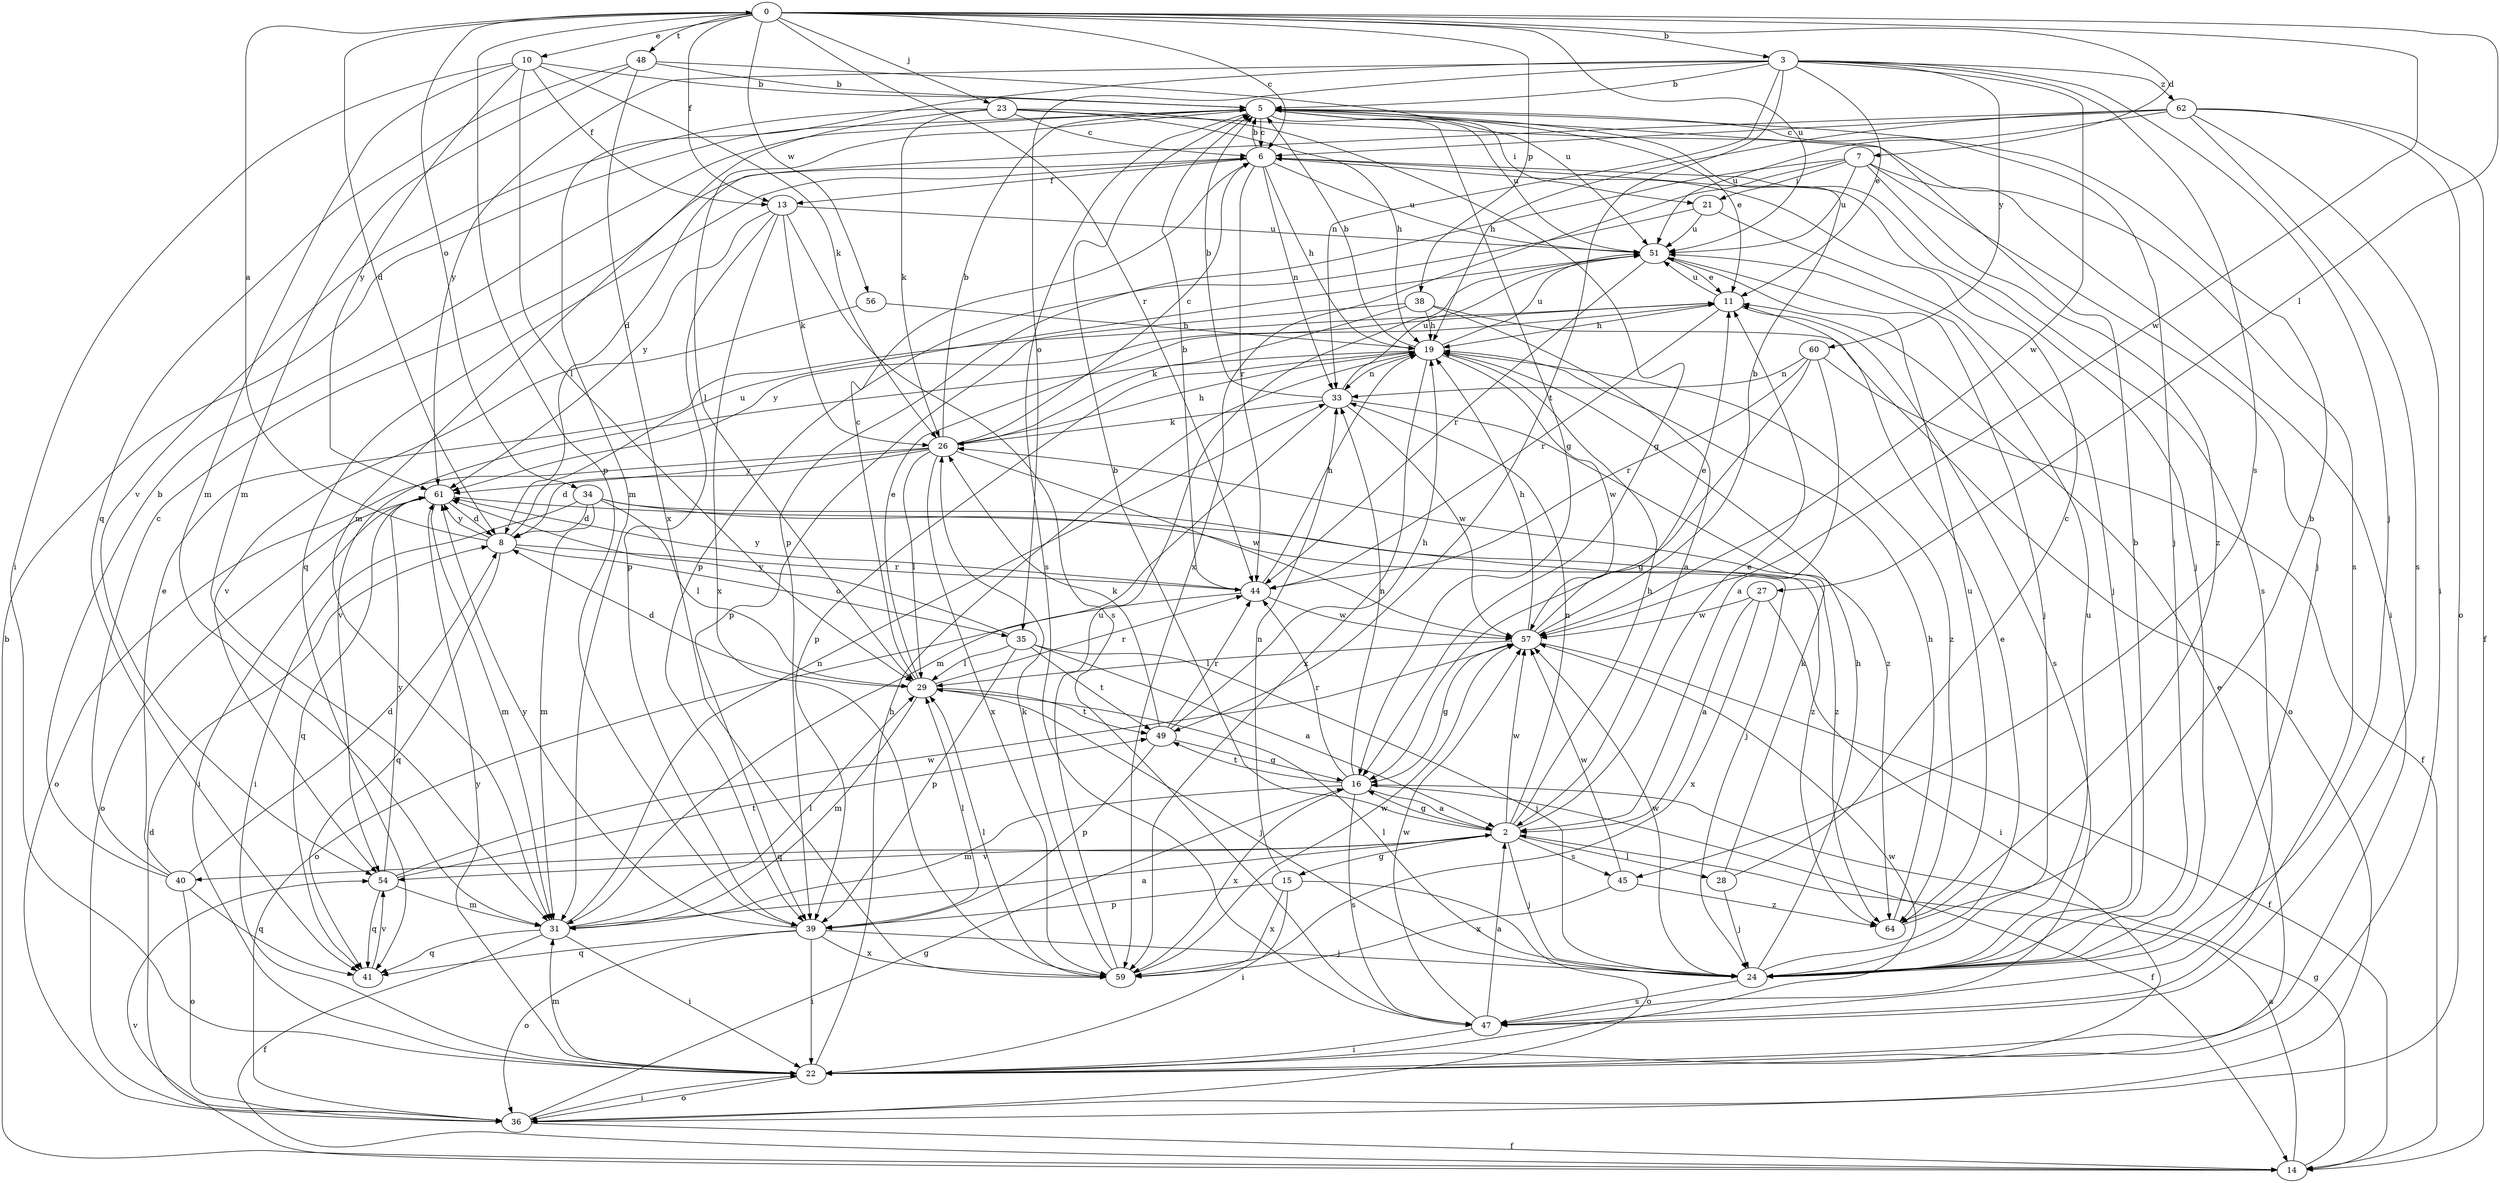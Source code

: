 strict digraph  {
0;
2;
3;
5;
6;
7;
8;
10;
11;
13;
14;
15;
16;
19;
21;
22;
23;
24;
26;
27;
28;
29;
31;
33;
34;
35;
36;
38;
39;
40;
41;
44;
45;
47;
48;
49;
51;
54;
56;
57;
59;
60;
61;
62;
64;
0 -> 3  [label=b];
0 -> 6  [label=c];
0 -> 7  [label=d];
0 -> 8  [label=d];
0 -> 10  [label=e];
0 -> 13  [label=f];
0 -> 23  [label=j];
0 -> 27  [label=l];
0 -> 34  [label=o];
0 -> 38  [label=p];
0 -> 39  [label=p];
0 -> 44  [label=r];
0 -> 48  [label=t];
0 -> 51  [label=u];
0 -> 56  [label=w];
0 -> 57  [label=w];
2 -> 5  [label=b];
2 -> 11  [label=e];
2 -> 15  [label=g];
2 -> 16  [label=g];
2 -> 19  [label=h];
2 -> 24  [label=j];
2 -> 28  [label=l];
2 -> 33  [label=n];
2 -> 40  [label=q];
2 -> 45  [label=s];
2 -> 54  [label=v];
2 -> 57  [label=w];
3 -> 5  [label=b];
3 -> 11  [label=e];
3 -> 24  [label=j];
3 -> 31  [label=m];
3 -> 33  [label=n];
3 -> 35  [label=o];
3 -> 45  [label=s];
3 -> 49  [label=t];
3 -> 57  [label=w];
3 -> 60  [label=y];
3 -> 61  [label=y];
3 -> 62  [label=z];
5 -> 6  [label=c];
5 -> 11  [label=e];
5 -> 16  [label=g];
5 -> 21  [label=i];
5 -> 24  [label=j];
5 -> 29  [label=l];
5 -> 47  [label=s];
5 -> 51  [label=u];
6 -> 5  [label=b];
6 -> 13  [label=f];
6 -> 19  [label=h];
6 -> 24  [label=j];
6 -> 33  [label=n];
6 -> 41  [label=q];
6 -> 44  [label=r];
6 -> 47  [label=s];
6 -> 51  [label=u];
7 -> 21  [label=i];
7 -> 22  [label=i];
7 -> 24  [label=j];
7 -> 39  [label=p];
7 -> 51  [label=u];
7 -> 59  [label=x];
7 -> 64  [label=z];
8 -> 0  [label=a];
8 -> 35  [label=o];
8 -> 41  [label=q];
8 -> 44  [label=r];
8 -> 51  [label=u];
8 -> 61  [label=y];
10 -> 5  [label=b];
10 -> 13  [label=f];
10 -> 22  [label=i];
10 -> 26  [label=k];
10 -> 29  [label=l];
10 -> 31  [label=m];
10 -> 61  [label=y];
11 -> 19  [label=h];
11 -> 44  [label=r];
11 -> 47  [label=s];
11 -> 51  [label=u];
11 -> 61  [label=y];
13 -> 26  [label=k];
13 -> 39  [label=p];
13 -> 47  [label=s];
13 -> 51  [label=u];
13 -> 59  [label=x];
13 -> 61  [label=y];
14 -> 2  [label=a];
14 -> 5  [label=b];
14 -> 16  [label=g];
14 -> 54  [label=v];
15 -> 22  [label=i];
15 -> 33  [label=n];
15 -> 36  [label=o];
15 -> 39  [label=p];
15 -> 59  [label=x];
16 -> 2  [label=a];
16 -> 14  [label=f];
16 -> 31  [label=m];
16 -> 33  [label=n];
16 -> 44  [label=r];
16 -> 47  [label=s];
16 -> 49  [label=t];
16 -> 59  [label=x];
19 -> 5  [label=b];
19 -> 33  [label=n];
19 -> 39  [label=p];
19 -> 51  [label=u];
19 -> 54  [label=v];
19 -> 57  [label=w];
19 -> 59  [label=x];
19 -> 64  [label=z];
21 -> 24  [label=j];
21 -> 39  [label=p];
21 -> 51  [label=u];
22 -> 11  [label=e];
22 -> 19  [label=h];
22 -> 31  [label=m];
22 -> 36  [label=o];
22 -> 57  [label=w];
22 -> 61  [label=y];
23 -> 6  [label=c];
23 -> 16  [label=g];
23 -> 19  [label=h];
23 -> 26  [label=k];
23 -> 31  [label=m];
23 -> 47  [label=s];
23 -> 54  [label=v];
24 -> 5  [label=b];
24 -> 11  [label=e];
24 -> 19  [label=h];
24 -> 29  [label=l];
24 -> 47  [label=s];
24 -> 51  [label=u];
24 -> 57  [label=w];
26 -> 5  [label=b];
26 -> 6  [label=c];
26 -> 8  [label=d];
26 -> 19  [label=h];
26 -> 29  [label=l];
26 -> 36  [label=o];
26 -> 57  [label=w];
26 -> 59  [label=x];
26 -> 61  [label=y];
27 -> 2  [label=a];
27 -> 22  [label=i];
27 -> 57  [label=w];
27 -> 59  [label=x];
28 -> 6  [label=c];
28 -> 24  [label=j];
28 -> 26  [label=k];
29 -> 6  [label=c];
29 -> 8  [label=d];
29 -> 11  [label=e];
29 -> 24  [label=j];
29 -> 31  [label=m];
29 -> 44  [label=r];
29 -> 49  [label=t];
31 -> 2  [label=a];
31 -> 14  [label=f];
31 -> 22  [label=i];
31 -> 29  [label=l];
31 -> 33  [label=n];
31 -> 41  [label=q];
33 -> 5  [label=b];
33 -> 26  [label=k];
33 -> 31  [label=m];
33 -> 51  [label=u];
33 -> 57  [label=w];
33 -> 64  [label=z];
34 -> 8  [label=d];
34 -> 22  [label=i];
34 -> 24  [label=j];
34 -> 29  [label=l];
34 -> 31  [label=m];
34 -> 64  [label=z];
35 -> 2  [label=a];
35 -> 24  [label=j];
35 -> 29  [label=l];
35 -> 39  [label=p];
35 -> 49  [label=t];
35 -> 61  [label=y];
36 -> 8  [label=d];
36 -> 14  [label=f];
36 -> 16  [label=g];
36 -> 22  [label=i];
38 -> 2  [label=a];
38 -> 19  [label=h];
38 -> 26  [label=k];
38 -> 36  [label=o];
38 -> 39  [label=p];
39 -> 22  [label=i];
39 -> 24  [label=j];
39 -> 29  [label=l];
39 -> 36  [label=o];
39 -> 41  [label=q];
39 -> 59  [label=x];
39 -> 61  [label=y];
40 -> 5  [label=b];
40 -> 6  [label=c];
40 -> 8  [label=d];
40 -> 11  [label=e];
40 -> 36  [label=o];
40 -> 41  [label=q];
41 -> 54  [label=v];
44 -> 5  [label=b];
44 -> 19  [label=h];
44 -> 36  [label=o];
44 -> 57  [label=w];
44 -> 61  [label=y];
45 -> 57  [label=w];
45 -> 59  [label=x];
45 -> 64  [label=z];
47 -> 2  [label=a];
47 -> 22  [label=i];
47 -> 57  [label=w];
48 -> 5  [label=b];
48 -> 31  [label=m];
48 -> 41  [label=q];
48 -> 51  [label=u];
48 -> 59  [label=x];
49 -> 16  [label=g];
49 -> 19  [label=h];
49 -> 26  [label=k];
49 -> 39  [label=p];
49 -> 44  [label=r];
51 -> 11  [label=e];
51 -> 24  [label=j];
51 -> 44  [label=r];
54 -> 31  [label=m];
54 -> 41  [label=q];
54 -> 49  [label=t];
54 -> 57  [label=w];
54 -> 61  [label=y];
56 -> 19  [label=h];
56 -> 54  [label=v];
57 -> 5  [label=b];
57 -> 11  [label=e];
57 -> 14  [label=f];
57 -> 16  [label=g];
57 -> 19  [label=h];
57 -> 29  [label=l];
59 -> 26  [label=k];
59 -> 29  [label=l];
59 -> 51  [label=u];
59 -> 57  [label=w];
60 -> 2  [label=a];
60 -> 14  [label=f];
60 -> 16  [label=g];
60 -> 33  [label=n];
60 -> 44  [label=r];
61 -> 8  [label=d];
61 -> 22  [label=i];
61 -> 31  [label=m];
61 -> 36  [label=o];
61 -> 41  [label=q];
61 -> 64  [label=z];
62 -> 6  [label=c];
62 -> 8  [label=d];
62 -> 14  [label=f];
62 -> 19  [label=h];
62 -> 22  [label=i];
62 -> 36  [label=o];
62 -> 47  [label=s];
62 -> 51  [label=u];
64 -> 5  [label=b];
64 -> 19  [label=h];
64 -> 51  [label=u];
}
